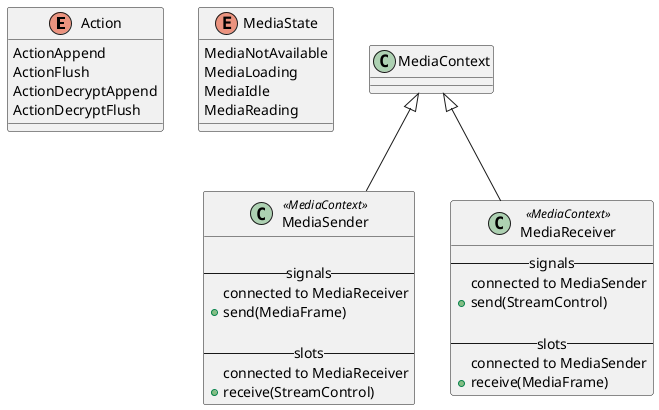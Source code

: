 @startuml

enum Action {
    ActionAppend
    ActionFlush
    ActionDecryptAppend
    ActionDecryptFlush
}

enum MediaState {
    MediaNotAvailable
    MediaLoading
    MediaIdle
    MediaReading
}

MediaContext <|-- MediaSender
class MediaSender <<MediaContext>> {

-- signals --
{field}connected to MediaReceiver
+send(MediaFrame)

-- slots --
{field}connected to MediaReceiver
+receive(StreamControl)
}

MediaContext <|-- MediaReceiver
class MediaReceiver <<MediaContext>> {
-- signals --
{field}connected to MediaSender
+send(StreamControl)

-- slots --
{field}connected to MediaSender
+receive(MediaFrame)
}

@enduml
